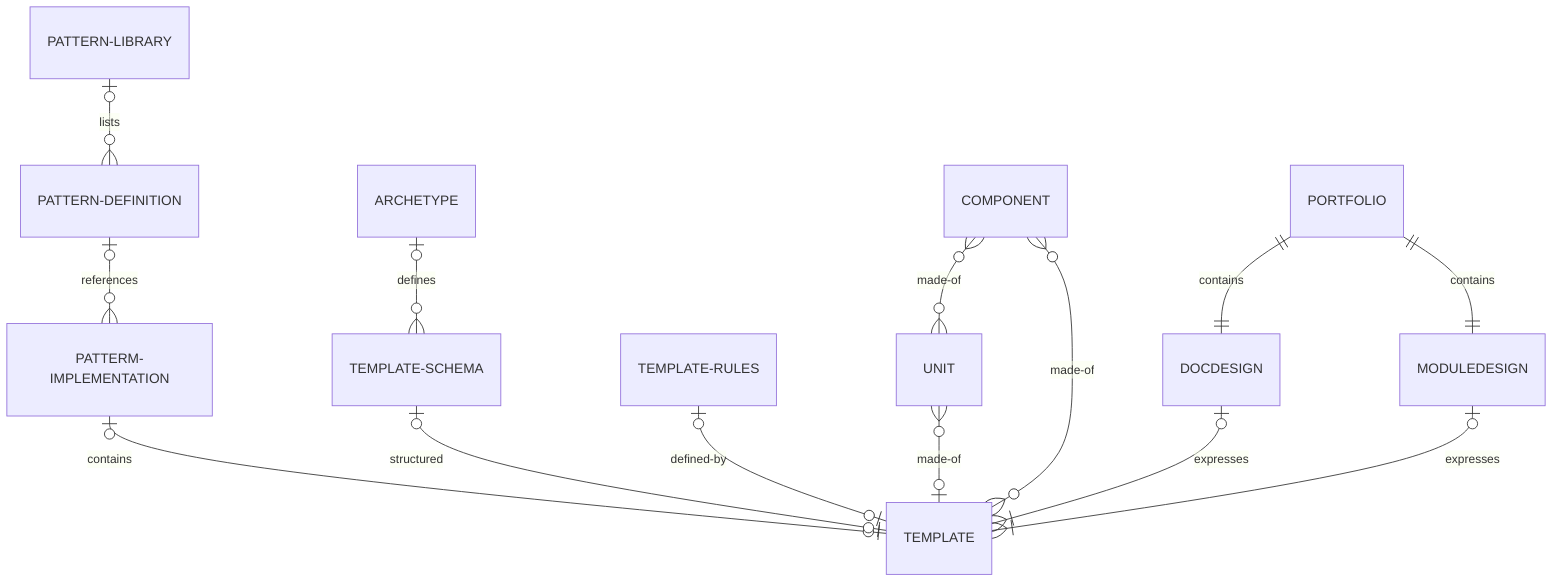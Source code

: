 erDiagram
    PATTERN-LIBRARY |o--o{ PATTERN-DEFINITION : lists
    PATTERN-DEFINITION |o--o{ PATTERM-IMPLEMENTATION : references
    PATTERM-IMPLEMENTATION |o--o| TEMPLATE : contains
    TEMPLATE-SCHEMA |o--o| TEMPLATE : structured
    TEMPLATE-RULES |o--o| TEMPLATE :  defined-by
    ARCHETYPE |o--o{ TEMPLATE-SCHEMA : defines
    UNIT }o--o| TEMPLATE : made-of
    COMPONENT }o--o{ TEMPLATE : made-of
    COMPONENT }o--o{ UNIT : made-of

    PORTFOLIO ||--|| DOCDESIGN : contains
    PORTFOLIO  ||--|| MODULEDESIGN : contains
    DOCDESIGN |o--|{ TEMPLATE : expresses
    MODULEDESIGN |o--|{ TEMPLATE : expresses